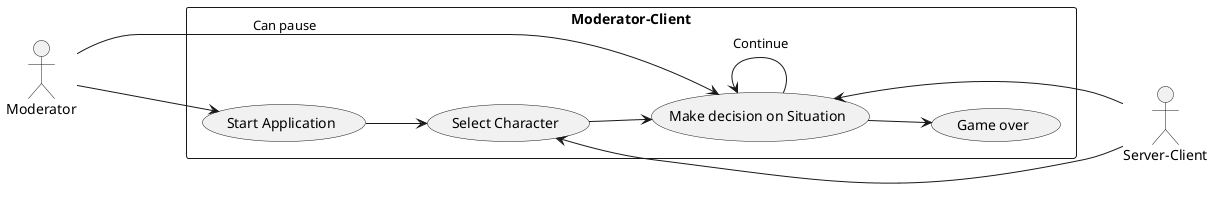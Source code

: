 @startuml
left to right direction

rectangle "Moderator-Client" {
usecase "Start Application" as START
usecase "Select Character" as CHAR
usecase "Make decision on Situation" as MDOCS
usecase "Game over" as GO
}
actor "Server-Client" as SC
actor "Moderator" as P

SC -up--> CHAR
SC -up--> MDOCS
START --> CHAR
CHAR --> MDOCS
P -down--> START
P -down--> (MDOCS) : Can pause 
MDOCS -left--> (MDOCS) : Continue
MDOCS --> GO

@enduml